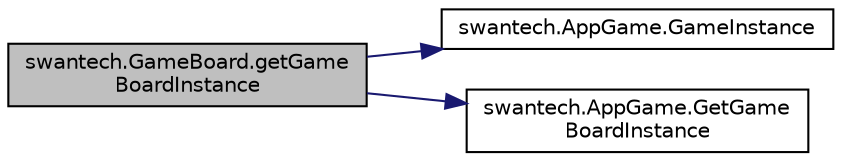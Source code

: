 digraph "swantech.GameBoard.getGameBoardInstance"
{
  edge [fontname="Helvetica",fontsize="10",labelfontname="Helvetica",labelfontsize="10"];
  node [fontname="Helvetica",fontsize="10",shape=record];
  rankdir="LR";
  Node1 [label="swantech.GameBoard.getGame\lBoardInstance",height=0.2,width=0.4,color="black", fillcolor="grey75", style="filled", fontcolor="black"];
  Node1 -> Node2 [color="midnightblue",fontsize="10",style="solid",fontname="Helvetica"];
  Node2 [label="swantech.AppGame.GameInstance",height=0.2,width=0.4,color="black", fillcolor="white", style="filled",URL="$classswantech_1_1_app_game.html#a787d970e7a546bb0aabd34b7d7d43358"];
  Node1 -> Node3 [color="midnightblue",fontsize="10",style="solid",fontname="Helvetica"];
  Node3 [label="swantech.AppGame.GetGame\lBoardInstance",height=0.2,width=0.4,color="black", fillcolor="white", style="filled",URL="$classswantech_1_1_app_game.html#a9751af8444b8e7701201545bb84737ba"];
}

